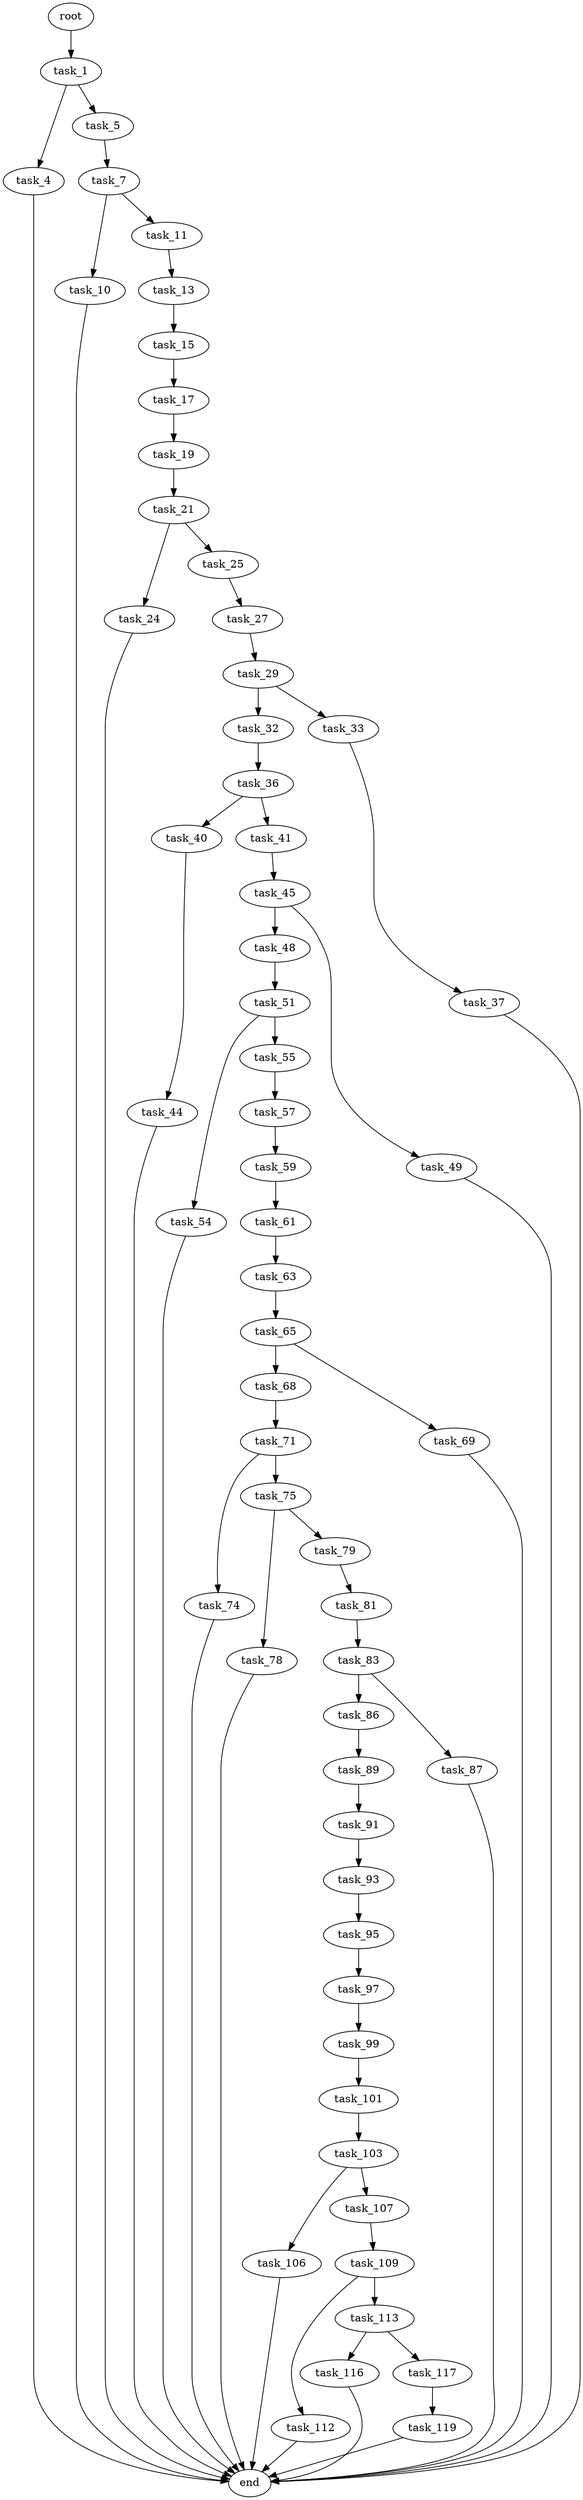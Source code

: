 digraph G {
  root [size="0.000000"];
  task_1 [size="68719476736.000000"];
  task_4 [size="231928233984.000000"];
  task_5 [size="239054596659.000000"];
  task_7 [size="8589934592.000000"];
  task_10 [size="1117924277.000000"];
  task_11 [size="368293445632.000000"];
  task_13 [size="134217728000.000000"];
  task_15 [size="5318371237.000000"];
  task_17 [size="15023119598.000000"];
  task_19 [size="1790340017.000000"];
  task_21 [size="858371536160.000000"];
  task_24 [size="1585234543.000000"];
  task_25 [size="368293445632.000000"];
  task_27 [size="199219152565.000000"];
  task_29 [size="296253859051.000000"];
  task_32 [size="325349614850.000000"];
  task_33 [size="486705235.000000"];
  task_36 [size="670852542270.000000"];
  task_37 [size="551441931242.000000"];
  task_40 [size="549755813888.000000"];
  task_41 [size="18834155564.000000"];
  task_44 [size="1073741824000.000000"];
  task_45 [size="17937250143.000000"];
  task_48 [size="38929969860.000000"];
  task_49 [size="1848443815.000000"];
  task_51 [size="68719476736.000000"];
  task_54 [size="231928233984.000000"];
  task_55 [size="1284866612.000000"];
  task_57 [size="231928233984.000000"];
  task_59 [size="28991029248.000000"];
  task_61 [size="449727440665.000000"];
  task_63 [size="1296124994679.000000"];
  task_65 [size="368293445632.000000"];
  task_68 [size="142442955068.000000"];
  task_69 [size="15724344334.000000"];
  task_71 [size="8320003684.000000"];
  task_74 [size="17687358334.000000"];
  task_75 [size="4824397626.000000"];
  task_78 [size="11222770422.000000"];
  task_79 [size="583417955983.000000"];
  task_81 [size="537527899115.000000"];
  task_83 [size="40848961519.000000"];
  task_86 [size="8589934592.000000"];
  task_87 [size="13555615900.000000"];
  task_89 [size="65300236432.000000"];
  task_91 [size="26690404001.000000"];
  task_93 [size="782757789696.000000"];
  task_95 [size="231928233984.000000"];
  task_97 [size="33565533700.000000"];
  task_99 [size="567402461552.000000"];
  task_101 [size="48731622918.000000"];
  task_103 [size="2262068976.000000"];
  task_106 [size="8589934592.000000"];
  task_107 [size="4298625466.000000"];
  task_109 [size="1073741824000.000000"];
  task_112 [size="916784578489.000000"];
  task_113 [size="134217728000.000000"];
  task_116 [size="474531061620.000000"];
  task_117 [size="424881952642.000000"];
  task_119 [size="8589934592.000000"];
  end [size="0.000000"];

  root -> task_1 [size="1.000000"];
  task_1 -> task_4 [size="134217728.000000"];
  task_1 -> task_5 [size="134217728.000000"];
  task_4 -> end [size="1.000000"];
  task_5 -> task_7 [size="301989888.000000"];
  task_7 -> task_10 [size="33554432.000000"];
  task_7 -> task_11 [size="33554432.000000"];
  task_10 -> end [size="1.000000"];
  task_11 -> task_13 [size="411041792.000000"];
  task_13 -> task_15 [size="209715200.000000"];
  task_15 -> task_17 [size="301989888.000000"];
  task_17 -> task_19 [size="75497472.000000"];
  task_19 -> task_21 [size="75497472.000000"];
  task_21 -> task_24 [size="838860800.000000"];
  task_21 -> task_25 [size="838860800.000000"];
  task_24 -> end [size="1.000000"];
  task_25 -> task_27 [size="411041792.000000"];
  task_27 -> task_29 [size="134217728.000000"];
  task_29 -> task_32 [size="679477248.000000"];
  task_29 -> task_33 [size="679477248.000000"];
  task_32 -> task_36 [size="209715200.000000"];
  task_33 -> task_37 [size="33554432.000000"];
  task_36 -> task_40 [size="838860800.000000"];
  task_36 -> task_41 [size="838860800.000000"];
  task_37 -> end [size="1.000000"];
  task_40 -> task_44 [size="536870912.000000"];
  task_41 -> task_45 [size="536870912.000000"];
  task_44 -> end [size="1.000000"];
  task_45 -> task_48 [size="679477248.000000"];
  task_45 -> task_49 [size="679477248.000000"];
  task_48 -> task_51 [size="838860800.000000"];
  task_49 -> end [size="1.000000"];
  task_51 -> task_54 [size="134217728.000000"];
  task_51 -> task_55 [size="134217728.000000"];
  task_54 -> end [size="1.000000"];
  task_55 -> task_57 [size="75497472.000000"];
  task_57 -> task_59 [size="301989888.000000"];
  task_59 -> task_61 [size="75497472.000000"];
  task_61 -> task_63 [size="411041792.000000"];
  task_63 -> task_65 [size="838860800.000000"];
  task_65 -> task_68 [size="411041792.000000"];
  task_65 -> task_69 [size="411041792.000000"];
  task_68 -> task_71 [size="134217728.000000"];
  task_69 -> end [size="1.000000"];
  task_71 -> task_74 [size="134217728.000000"];
  task_71 -> task_75 [size="134217728.000000"];
  task_74 -> end [size="1.000000"];
  task_75 -> task_78 [size="209715200.000000"];
  task_75 -> task_79 [size="209715200.000000"];
  task_78 -> end [size="1.000000"];
  task_79 -> task_81 [size="679477248.000000"];
  task_81 -> task_83 [size="679477248.000000"];
  task_83 -> task_86 [size="33554432.000000"];
  task_83 -> task_87 [size="33554432.000000"];
  task_86 -> task_89 [size="33554432.000000"];
  task_87 -> end [size="1.000000"];
  task_89 -> task_91 [size="75497472.000000"];
  task_91 -> task_93 [size="33554432.000000"];
  task_93 -> task_95 [size="679477248.000000"];
  task_95 -> task_97 [size="301989888.000000"];
  task_97 -> task_99 [size="33554432.000000"];
  task_99 -> task_101 [size="679477248.000000"];
  task_101 -> task_103 [size="75497472.000000"];
  task_103 -> task_106 [size="209715200.000000"];
  task_103 -> task_107 [size="209715200.000000"];
  task_106 -> end [size="1.000000"];
  task_107 -> task_109 [size="75497472.000000"];
  task_109 -> task_112 [size="838860800.000000"];
  task_109 -> task_113 [size="838860800.000000"];
  task_112 -> end [size="1.000000"];
  task_113 -> task_116 [size="209715200.000000"];
  task_113 -> task_117 [size="209715200.000000"];
  task_116 -> end [size="1.000000"];
  task_117 -> task_119 [size="536870912.000000"];
  task_119 -> end [size="1.000000"];
}
